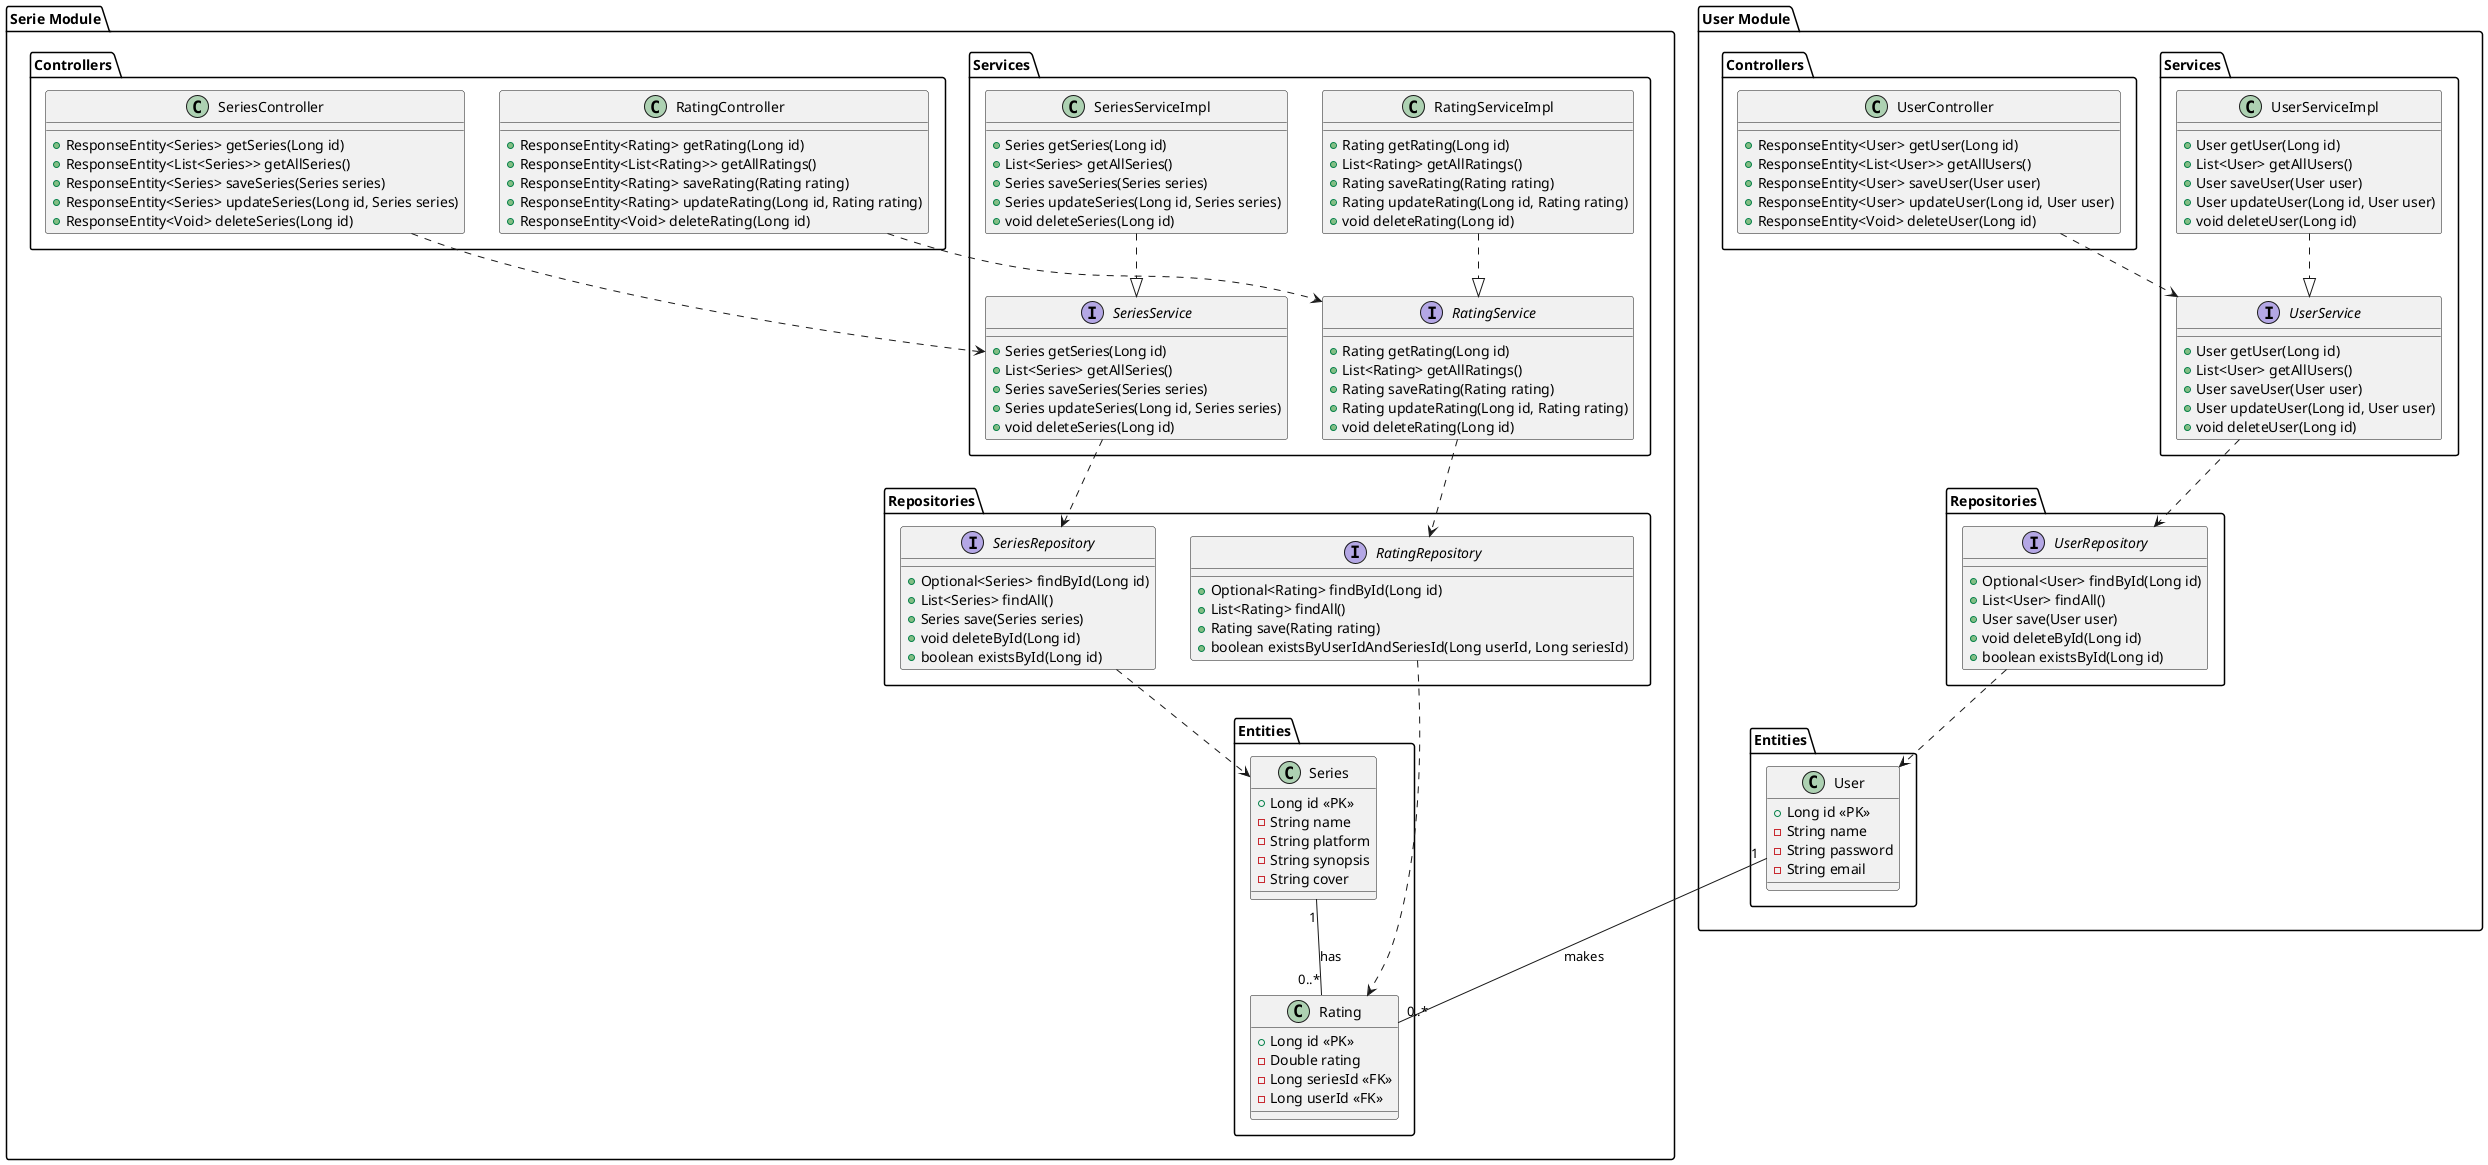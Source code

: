 @startuml

package "User Module" {
    package "Entities" {
        class User {
            +Long id <<PK>>
            -String name
            -String password
            -String email
        }
    }

    package "Repositories" {
        interface UserRepository {
            +Optional<User> findById(Long id)
            +List<User> findAll()
            +User save(User user)
            +void deleteById(Long id)
            +boolean existsById(Long id)
        }
    }

    package "Services" {
        interface UserService {
            +User getUser(Long id)
            +List<User> getAllUsers()
            +User saveUser(User user)
            +User updateUser(Long id, User user)
            +void deleteUser(Long id)
        }

        class UserServiceImpl {
            +User getUser(Long id)
            +List<User> getAllUsers()
            +User saveUser(User user)
            +User updateUser(Long id, User user)
            +void deleteUser(Long id)
        }
    }

    package "Controllers" {
        class UserController {
            +ResponseEntity<User> getUser(Long id)
            +ResponseEntity<List<User>> getAllUsers()
            +ResponseEntity<User> saveUser(User user)
            +ResponseEntity<User> updateUser(Long id, User user)
            +ResponseEntity<Void> deleteUser(Long id)
        }
    }
}

package "Serie Module" {
    package "Entities" {
        class Series {
            +Long id <<PK>>
            -String name
            -String platform
            -String synopsis
            -String cover
        }

        class Rating {
            +Long id <<PK>>
            -Double rating
            -Long seriesId <<FK>>
            -Long userId <<FK>>
        }
    }

    package "Repositories" {
        interface SeriesRepository {
            +Optional<Series> findById(Long id)
            +List<Series> findAll()
            +Series save(Series series)
            +void deleteById(Long id)
            +boolean existsById(Long id)
        }

        interface RatingRepository {
            +Optional<Rating> findById(Long id)
            +List<Rating> findAll()
            +Rating save(Rating rating)
            +boolean existsByUserIdAndSeriesId(Long userId, Long seriesId)
        }
    }

    package "Services" {
        interface SeriesService {
            +Series getSeries(Long id)
            +List<Series> getAllSeries()
            +Series saveSeries(Series series)
            +Series updateSeries(Long id, Series series)
            +void deleteSeries(Long id)
        }

        class SeriesServiceImpl {
            +Series getSeries(Long id)
            +List<Series> getAllSeries()
            +Series saveSeries(Series series)
            +Series updateSeries(Long id, Series series)
            +void deleteSeries(Long id)
        }

        interface RatingService {
            +Rating getRating(Long id)
            +List<Rating> getAllRatings()
            +Rating saveRating(Rating rating)
            +Rating updateRating(Long id, Rating rating)
            +void deleteRating(Long id)
        }

        class RatingServiceImpl {
            +Rating getRating(Long id)
            +List<Rating> getAllRatings()
            +Rating saveRating(Rating rating)
            +Rating updateRating(Long id, Rating rating)
            +void deleteRating(Long id)
        }
    }

    package "Controllers" {
        class SeriesController {
            +ResponseEntity<Series> getSeries(Long id)
            +ResponseEntity<List<Series>> getAllSeries()
            +ResponseEntity<Series> saveSeries(Series series)
            +ResponseEntity<Series> updateSeries(Long id, Series series)
            +ResponseEntity<Void> deleteSeries(Long id)
        }

        class RatingController {
            +ResponseEntity<Rating> getRating(Long id)
            +ResponseEntity<List<Rating>> getAllRatings()
            +ResponseEntity<Rating> saveRating(Rating rating)
            +ResponseEntity<Rating> updateRating(Long id, Rating rating)
            +ResponseEntity<Void> deleteRating(Long id)
        }
    }
}

' Relationships
User "1" -- "0..*" Rating : "makes"
Series "1" -- "0..*" Rating : "has"
UserRepository ..> User
SeriesRepository ..> Series
RatingRepository ..> Rating
UserService ..> UserRepository
UserServiceImpl ..|> UserService
SeriesService ..> SeriesRepository
SeriesServiceImpl ..|> SeriesService
RatingService ..> RatingRepository
RatingServiceImpl ..|> RatingService
UserController ..> UserService
SeriesController ..> SeriesService
RatingController ..> RatingService

@enduml

